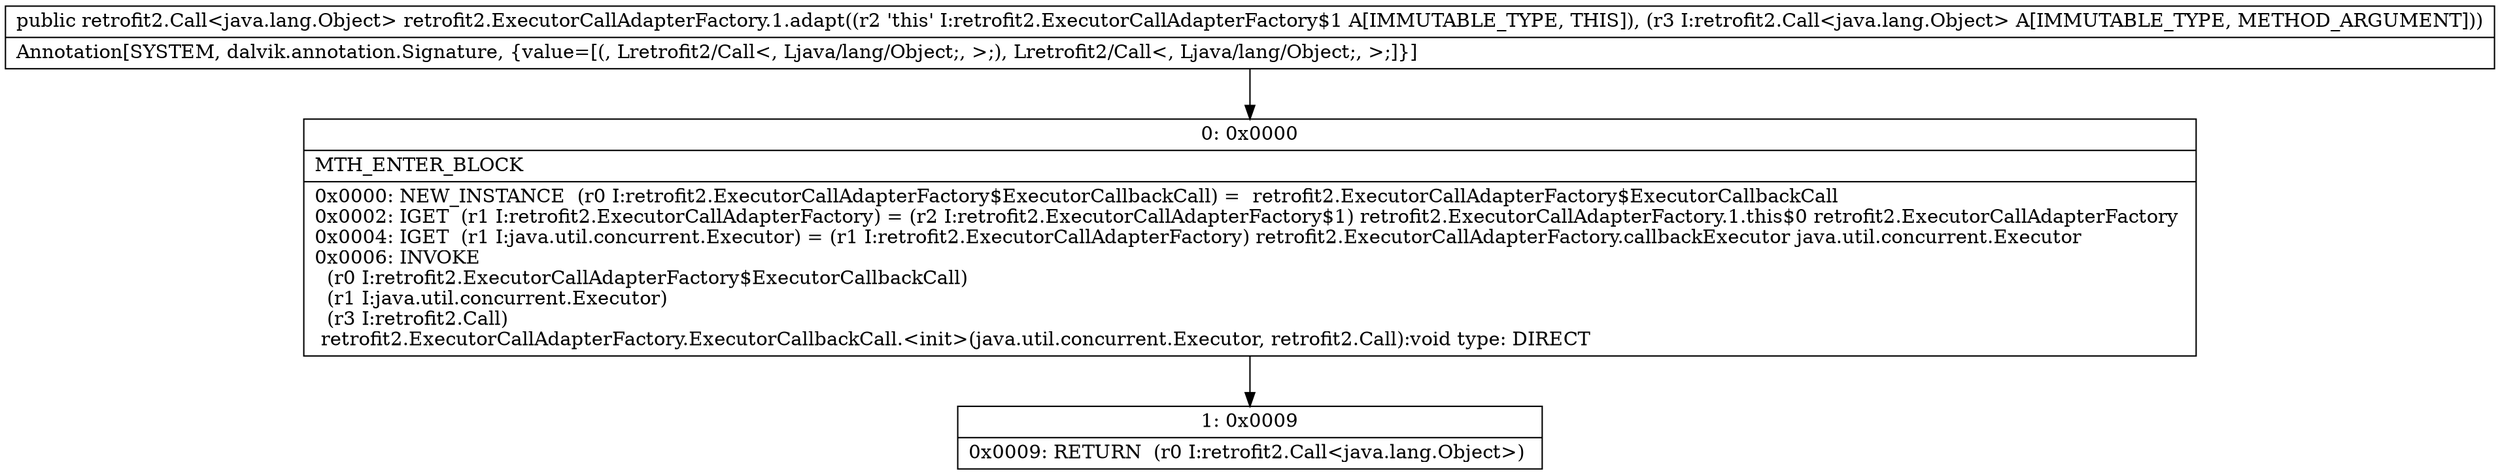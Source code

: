 digraph "CFG forretrofit2.ExecutorCallAdapterFactory.1.adapt(Lretrofit2\/Call;)Lretrofit2\/Call;" {
Node_0 [shape=record,label="{0\:\ 0x0000|MTH_ENTER_BLOCK\l|0x0000: NEW_INSTANCE  (r0 I:retrofit2.ExecutorCallAdapterFactory$ExecutorCallbackCall) =  retrofit2.ExecutorCallAdapterFactory$ExecutorCallbackCall \l0x0002: IGET  (r1 I:retrofit2.ExecutorCallAdapterFactory) = (r2 I:retrofit2.ExecutorCallAdapterFactory$1) retrofit2.ExecutorCallAdapterFactory.1.this$0 retrofit2.ExecutorCallAdapterFactory \l0x0004: IGET  (r1 I:java.util.concurrent.Executor) = (r1 I:retrofit2.ExecutorCallAdapterFactory) retrofit2.ExecutorCallAdapterFactory.callbackExecutor java.util.concurrent.Executor \l0x0006: INVOKE  \l  (r0 I:retrofit2.ExecutorCallAdapterFactory$ExecutorCallbackCall)\l  (r1 I:java.util.concurrent.Executor)\l  (r3 I:retrofit2.Call)\l retrofit2.ExecutorCallAdapterFactory.ExecutorCallbackCall.\<init\>(java.util.concurrent.Executor, retrofit2.Call):void type: DIRECT \l}"];
Node_1 [shape=record,label="{1\:\ 0x0009|0x0009: RETURN  (r0 I:retrofit2.Call\<java.lang.Object\>) \l}"];
MethodNode[shape=record,label="{public retrofit2.Call\<java.lang.Object\> retrofit2.ExecutorCallAdapterFactory.1.adapt((r2 'this' I:retrofit2.ExecutorCallAdapterFactory$1 A[IMMUTABLE_TYPE, THIS]), (r3 I:retrofit2.Call\<java.lang.Object\> A[IMMUTABLE_TYPE, METHOD_ARGUMENT]))  | Annotation[SYSTEM, dalvik.annotation.Signature, \{value=[(, Lretrofit2\/Call\<, Ljava\/lang\/Object;, \>;), Lretrofit2\/Call\<, Ljava\/lang\/Object;, \>;]\}]\l}"];
MethodNode -> Node_0;
Node_0 -> Node_1;
}

